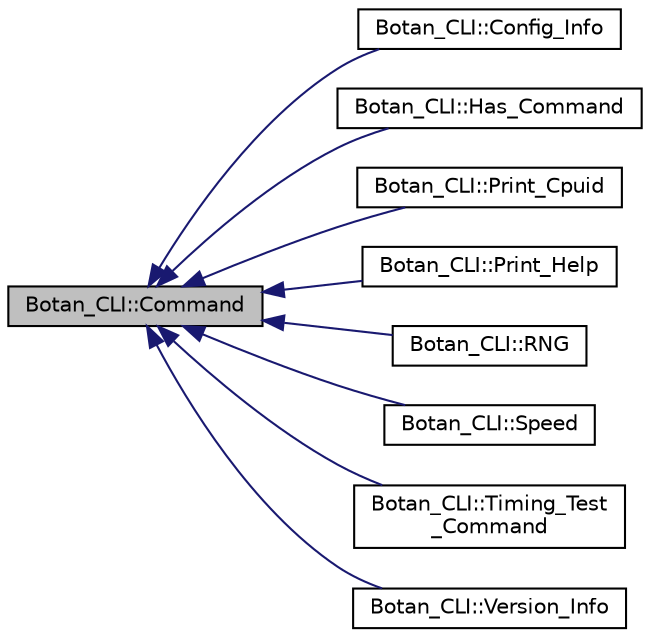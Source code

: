 digraph "Botan_CLI::Command"
{
  edge [fontname="Helvetica",fontsize="10",labelfontname="Helvetica",labelfontsize="10"];
  node [fontname="Helvetica",fontsize="10",shape=record];
  rankdir="LR";
  Node0 [label="Botan_CLI::Command",height=0.2,width=0.4,color="black", fillcolor="grey75", style="filled", fontcolor="black"];
  Node0 -> Node1 [dir="back",color="midnightblue",fontsize="10",style="solid",fontname="Helvetica"];
  Node1 [label="Botan_CLI::Config_Info",height=0.2,width=0.4,color="black", fillcolor="white", style="filled",URL="$class_botan___c_l_i_1_1_config___info.html"];
  Node0 -> Node2 [dir="back",color="midnightblue",fontsize="10",style="solid",fontname="Helvetica"];
  Node2 [label="Botan_CLI::Has_Command",height=0.2,width=0.4,color="black", fillcolor="white", style="filled",URL="$class_botan___c_l_i_1_1_has___command.html"];
  Node0 -> Node3 [dir="back",color="midnightblue",fontsize="10",style="solid",fontname="Helvetica"];
  Node3 [label="Botan_CLI::Print_Cpuid",height=0.2,width=0.4,color="black", fillcolor="white", style="filled",URL="$class_botan___c_l_i_1_1_print___cpuid.html"];
  Node0 -> Node4 [dir="back",color="midnightblue",fontsize="10",style="solid",fontname="Helvetica"];
  Node4 [label="Botan_CLI::Print_Help",height=0.2,width=0.4,color="black", fillcolor="white", style="filled",URL="$class_botan___c_l_i_1_1_print___help.html"];
  Node0 -> Node5 [dir="back",color="midnightblue",fontsize="10",style="solid",fontname="Helvetica"];
  Node5 [label="Botan_CLI::RNG",height=0.2,width=0.4,color="black", fillcolor="white", style="filled",URL="$class_botan___c_l_i_1_1_r_n_g.html"];
  Node0 -> Node6 [dir="back",color="midnightblue",fontsize="10",style="solid",fontname="Helvetica"];
  Node6 [label="Botan_CLI::Speed",height=0.2,width=0.4,color="black", fillcolor="white", style="filled",URL="$class_botan___c_l_i_1_1_speed.html"];
  Node0 -> Node7 [dir="back",color="midnightblue",fontsize="10",style="solid",fontname="Helvetica"];
  Node7 [label="Botan_CLI::Timing_Test\l_Command",height=0.2,width=0.4,color="black", fillcolor="white", style="filled",URL="$class_botan___c_l_i_1_1_timing___test___command.html"];
  Node0 -> Node8 [dir="back",color="midnightblue",fontsize="10",style="solid",fontname="Helvetica"];
  Node8 [label="Botan_CLI::Version_Info",height=0.2,width=0.4,color="black", fillcolor="white", style="filled",URL="$class_botan___c_l_i_1_1_version___info.html"];
}
